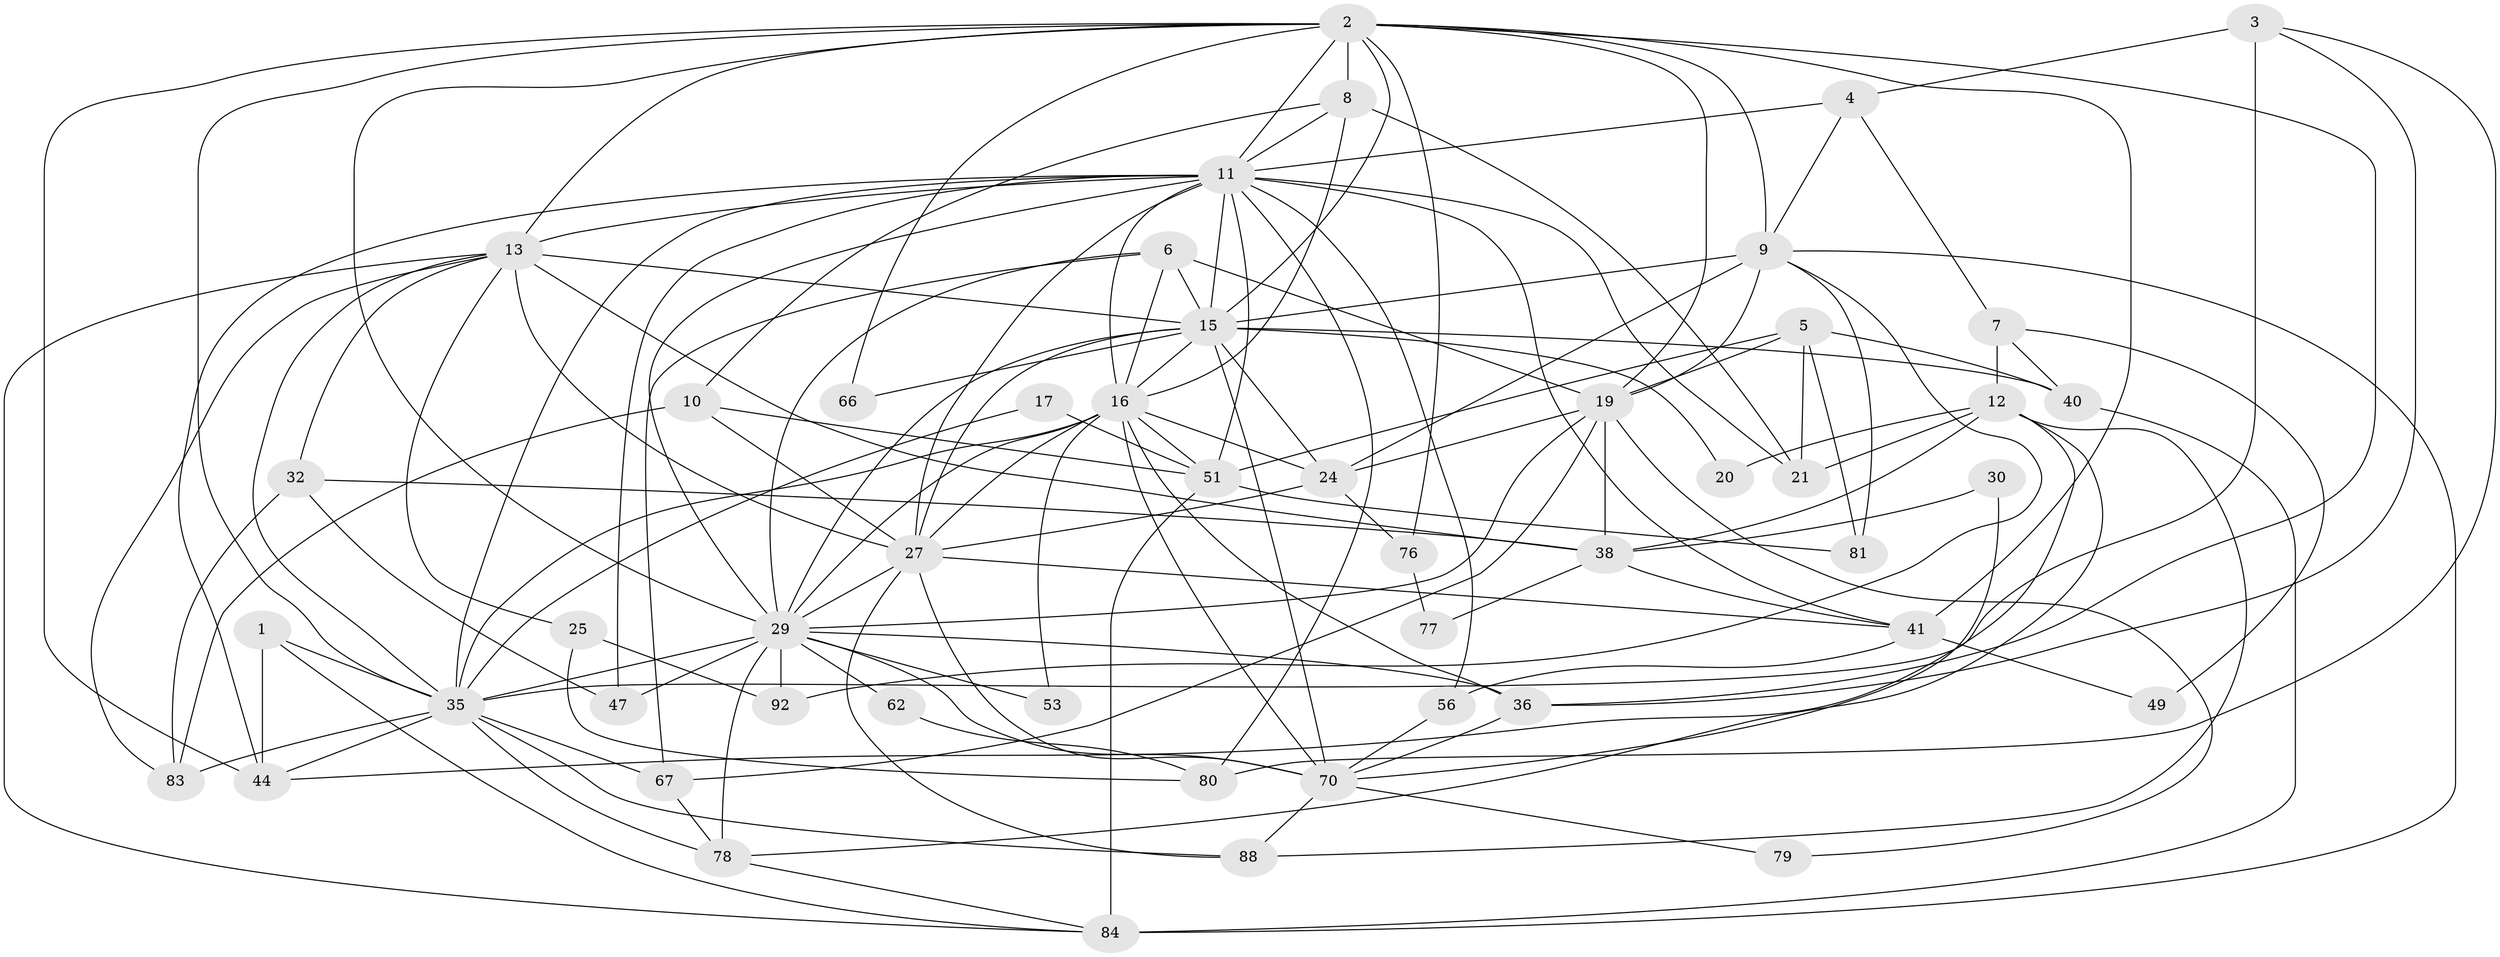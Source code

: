 // original degree distribution, {3: 0.27, 6: 0.12, 2: 0.17, 4: 0.23, 9: 0.02, 5: 0.15, 7: 0.04}
// Generated by graph-tools (version 1.1) at 2025/15/03/09/25 04:15:08]
// undirected, 50 vertices, 140 edges
graph export_dot {
graph [start="1"]
  node [color=gray90,style=filled];
  1;
  2 [super="+95+23"];
  3 [super="+57"];
  4 [super="+39"];
  5 [super="+91"];
  6 [super="+55+18"];
  7 [super="+45"];
  8 [super="+50"];
  9 [super="+14+60"];
  10 [super="+90"];
  11 [super="+52+22+61"];
  12 [super="+64+26"];
  13 [super="+46+87"];
  15 [super="+68+73"];
  16 [super="+72+96+34+59"];
  17;
  19 [super="+98+28"];
  20;
  21 [super="+33"];
  24 [super="+97+74"];
  25;
  27 [super="+93+42"];
  29 [super="+58"];
  30;
  32 [super="+37"];
  35 [super="+75+65"];
  36 [super="+43"];
  38 [super="+48"];
  40;
  41 [super="+54"];
  44;
  47;
  49;
  51 [super="+85"];
  53;
  56;
  62;
  66;
  67;
  70;
  76;
  77;
  78 [super="+82"];
  79;
  80;
  81;
  83;
  84 [super="+94"];
  88;
  92;
  1 -- 44;
  1 -- 84;
  1 -- 35;
  2 -- 15;
  2 -- 76;
  2 -- 29;
  2 -- 8;
  2 -- 44;
  2 -- 13;
  2 -- 19;
  2 -- 66;
  2 -- 9;
  2 -- 11;
  2 -- 41;
  2 -- 36;
  2 -- 35;
  3 -- 4;
  3 -- 80;
  3 -- 35 [weight=2];
  3 -- 36;
  4 -- 7;
  4 -- 9;
  4 -- 11;
  5 -- 51;
  5 -- 81;
  5 -- 40;
  5 -- 21;
  5 -- 19;
  6 -- 15;
  6 -- 16;
  6 -- 19;
  6 -- 29;
  6 -- 67;
  7 -- 40;
  7 -- 49;
  7 -- 12 [weight=2];
  8 -- 10;
  8 -- 16;
  8 -- 11;
  8 -- 21;
  9 -- 84;
  9 -- 15;
  9 -- 24;
  9 -- 81;
  9 -- 19 [weight=2];
  9 -- 92;
  10 -- 83;
  10 -- 51;
  10 -- 27;
  11 -- 56;
  11 -- 27;
  11 -- 80;
  11 -- 51;
  11 -- 21;
  11 -- 41;
  11 -- 29;
  11 -- 47;
  11 -- 16 [weight=2];
  11 -- 44;
  11 -- 13;
  11 -- 15;
  11 -- 35;
  12 -- 20;
  12 -- 44;
  12 -- 38;
  12 -- 88;
  12 -- 78;
  12 -- 21;
  13 -- 35;
  13 -- 38;
  13 -- 25;
  13 -- 32;
  13 -- 83;
  13 -- 15;
  13 -- 27 [weight=3];
  13 -- 84;
  15 -- 66;
  15 -- 70;
  15 -- 40;
  15 -- 24;
  15 -- 29;
  15 -- 16;
  15 -- 27;
  15 -- 20;
  16 -- 35;
  16 -- 70;
  16 -- 36;
  16 -- 53;
  16 -- 24;
  16 -- 29;
  16 -- 27;
  16 -- 51;
  17 -- 35;
  17 -- 51;
  19 -- 79;
  19 -- 24;
  19 -- 29;
  19 -- 67;
  19 -- 38;
  24 -- 76;
  24 -- 27;
  25 -- 92;
  25 -- 80;
  27 -- 29;
  27 -- 70;
  27 -- 41;
  27 -- 88;
  29 -- 35;
  29 -- 62;
  29 -- 92;
  29 -- 36;
  29 -- 70;
  29 -- 78;
  29 -- 47;
  29 -- 53;
  30 -- 70;
  30 -- 38;
  32 -- 47;
  32 -- 38;
  32 -- 83;
  35 -- 44;
  35 -- 83;
  35 -- 67;
  35 -- 88;
  35 -- 78;
  36 -- 70;
  38 -- 41;
  38 -- 77;
  40 -- 84;
  41 -- 49;
  41 -- 56;
  51 -- 84 [weight=2];
  51 -- 81;
  56 -- 70;
  62 -- 80;
  67 -- 78;
  70 -- 79;
  70 -- 88;
  76 -- 77;
  78 -- 84;
}

